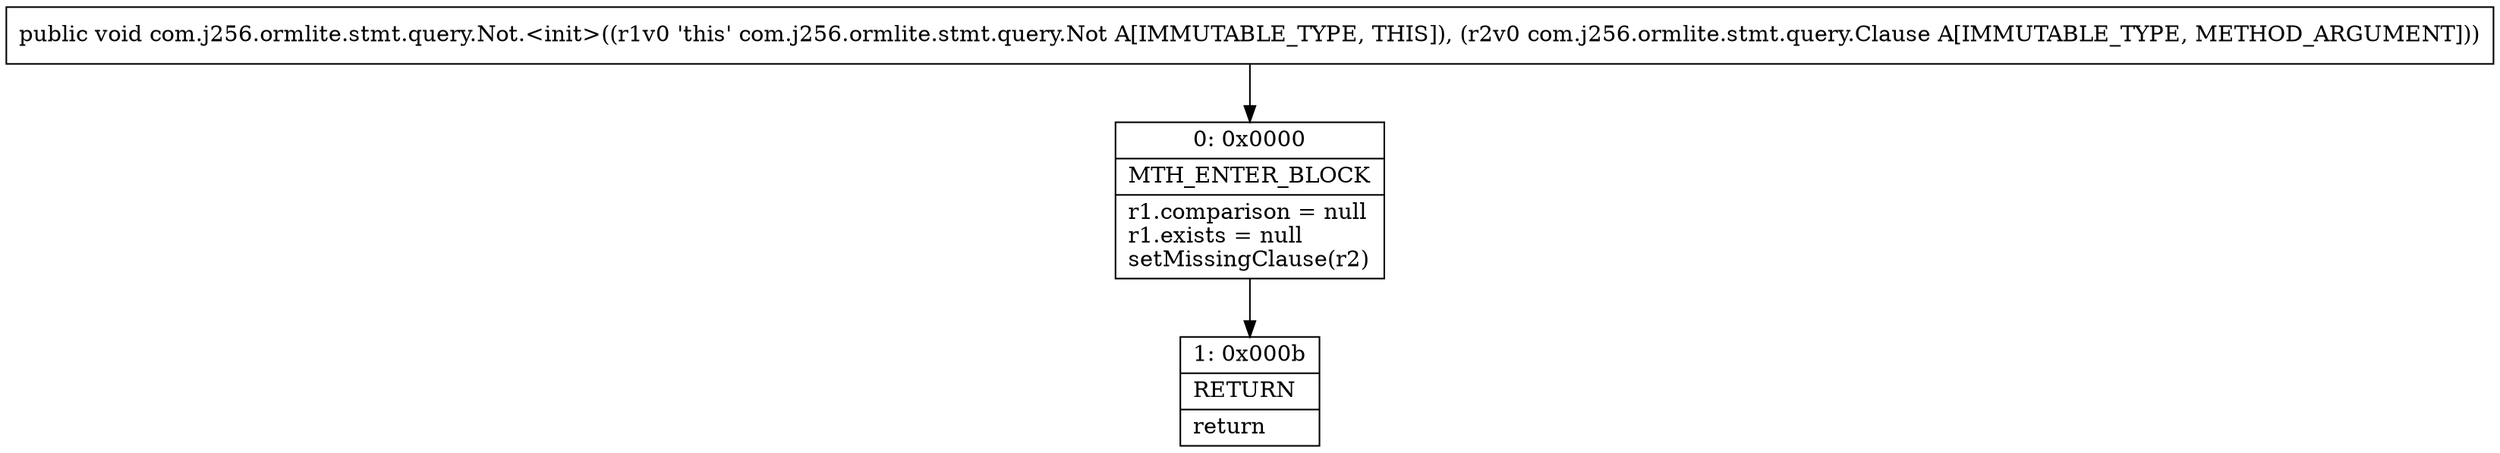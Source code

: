 digraph "CFG forcom.j256.ormlite.stmt.query.Not.\<init\>(Lcom\/j256\/ormlite\/stmt\/query\/Clause;)V" {
Node_0 [shape=record,label="{0\:\ 0x0000|MTH_ENTER_BLOCK\l|r1.comparison = null\lr1.exists = null\lsetMissingClause(r2)\l}"];
Node_1 [shape=record,label="{1\:\ 0x000b|RETURN\l|return\l}"];
MethodNode[shape=record,label="{public void com.j256.ormlite.stmt.query.Not.\<init\>((r1v0 'this' com.j256.ormlite.stmt.query.Not A[IMMUTABLE_TYPE, THIS]), (r2v0 com.j256.ormlite.stmt.query.Clause A[IMMUTABLE_TYPE, METHOD_ARGUMENT])) }"];
MethodNode -> Node_0;
Node_0 -> Node_1;
}

